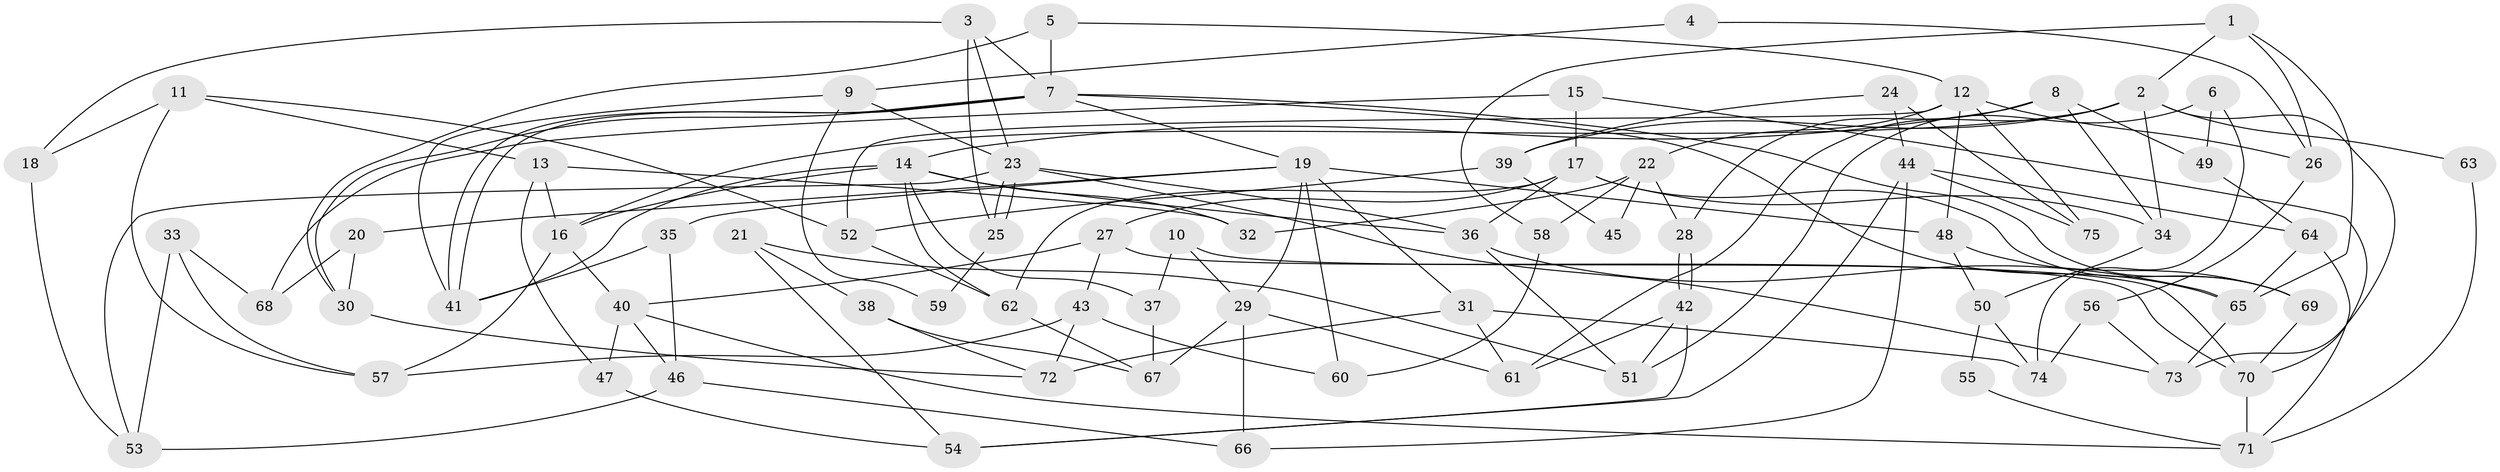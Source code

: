 // coarse degree distribution, {6: 0.17391304347826086, 9: 0.043478260869565216, 7: 0.08695652173913043, 2: 0.08695652173913043, 4: 0.21739130434782608, 3: 0.15217391304347827, 8: 0.08695652173913043, 5: 0.15217391304347827}
// Generated by graph-tools (version 1.1) at 2025/23/03/03/25 07:23:59]
// undirected, 75 vertices, 150 edges
graph export_dot {
graph [start="1"]
  node [color=gray90,style=filled];
  1;
  2;
  3;
  4;
  5;
  6;
  7;
  8;
  9;
  10;
  11;
  12;
  13;
  14;
  15;
  16;
  17;
  18;
  19;
  20;
  21;
  22;
  23;
  24;
  25;
  26;
  27;
  28;
  29;
  30;
  31;
  32;
  33;
  34;
  35;
  36;
  37;
  38;
  39;
  40;
  41;
  42;
  43;
  44;
  45;
  46;
  47;
  48;
  49;
  50;
  51;
  52;
  53;
  54;
  55;
  56;
  57;
  58;
  59;
  60;
  61;
  62;
  63;
  64;
  65;
  66;
  67;
  68;
  69;
  70;
  71;
  72;
  73;
  74;
  75;
  1 -- 2;
  1 -- 26;
  1 -- 58;
  1 -- 65;
  2 -- 61;
  2 -- 16;
  2 -- 34;
  2 -- 39;
  2 -- 63;
  2 -- 73;
  3 -- 18;
  3 -- 7;
  3 -- 23;
  3 -- 25;
  4 -- 9;
  4 -- 26;
  5 -- 7;
  5 -- 12;
  5 -- 30;
  6 -- 51;
  6 -- 49;
  6 -- 74;
  7 -- 41;
  7 -- 41;
  7 -- 65;
  7 -- 19;
  7 -- 30;
  7 -- 69;
  8 -- 14;
  8 -- 34;
  8 -- 28;
  8 -- 49;
  9 -- 41;
  9 -- 23;
  9 -- 59;
  10 -- 70;
  10 -- 29;
  10 -- 37;
  11 -- 57;
  11 -- 52;
  11 -- 13;
  11 -- 18;
  12 -- 48;
  12 -- 22;
  12 -- 26;
  12 -- 52;
  12 -- 75;
  13 -- 32;
  13 -- 16;
  13 -- 47;
  14 -- 36;
  14 -- 16;
  14 -- 32;
  14 -- 37;
  14 -- 41;
  14 -- 62;
  15 -- 17;
  15 -- 68;
  15 -- 70;
  16 -- 40;
  16 -- 57;
  17 -- 62;
  17 -- 36;
  17 -- 27;
  17 -- 34;
  17 -- 69;
  18 -- 53;
  19 -- 29;
  19 -- 20;
  19 -- 31;
  19 -- 35;
  19 -- 48;
  19 -- 60;
  20 -- 30;
  20 -- 68;
  21 -- 51;
  21 -- 38;
  21 -- 54;
  22 -- 28;
  22 -- 58;
  22 -- 32;
  22 -- 45;
  23 -- 25;
  23 -- 25;
  23 -- 36;
  23 -- 53;
  23 -- 73;
  24 -- 75;
  24 -- 44;
  24 -- 39;
  25 -- 59;
  26 -- 56;
  27 -- 70;
  27 -- 40;
  27 -- 43;
  28 -- 42;
  28 -- 42;
  29 -- 66;
  29 -- 67;
  29 -- 61;
  30 -- 72;
  31 -- 74;
  31 -- 61;
  31 -- 72;
  33 -- 53;
  33 -- 57;
  33 -- 68;
  34 -- 50;
  35 -- 41;
  35 -- 46;
  36 -- 65;
  36 -- 51;
  37 -- 67;
  38 -- 72;
  38 -- 67;
  39 -- 45;
  39 -- 52;
  40 -- 47;
  40 -- 46;
  40 -- 71;
  42 -- 61;
  42 -- 51;
  42 -- 54;
  43 -- 72;
  43 -- 57;
  43 -- 60;
  44 -- 54;
  44 -- 64;
  44 -- 66;
  44 -- 75;
  46 -- 53;
  46 -- 66;
  47 -- 54;
  48 -- 69;
  48 -- 50;
  49 -- 64;
  50 -- 55;
  50 -- 74;
  52 -- 62;
  55 -- 71;
  56 -- 74;
  56 -- 73;
  58 -- 60;
  62 -- 67;
  63 -- 71;
  64 -- 71;
  64 -- 65;
  65 -- 73;
  69 -- 70;
  70 -- 71;
}
